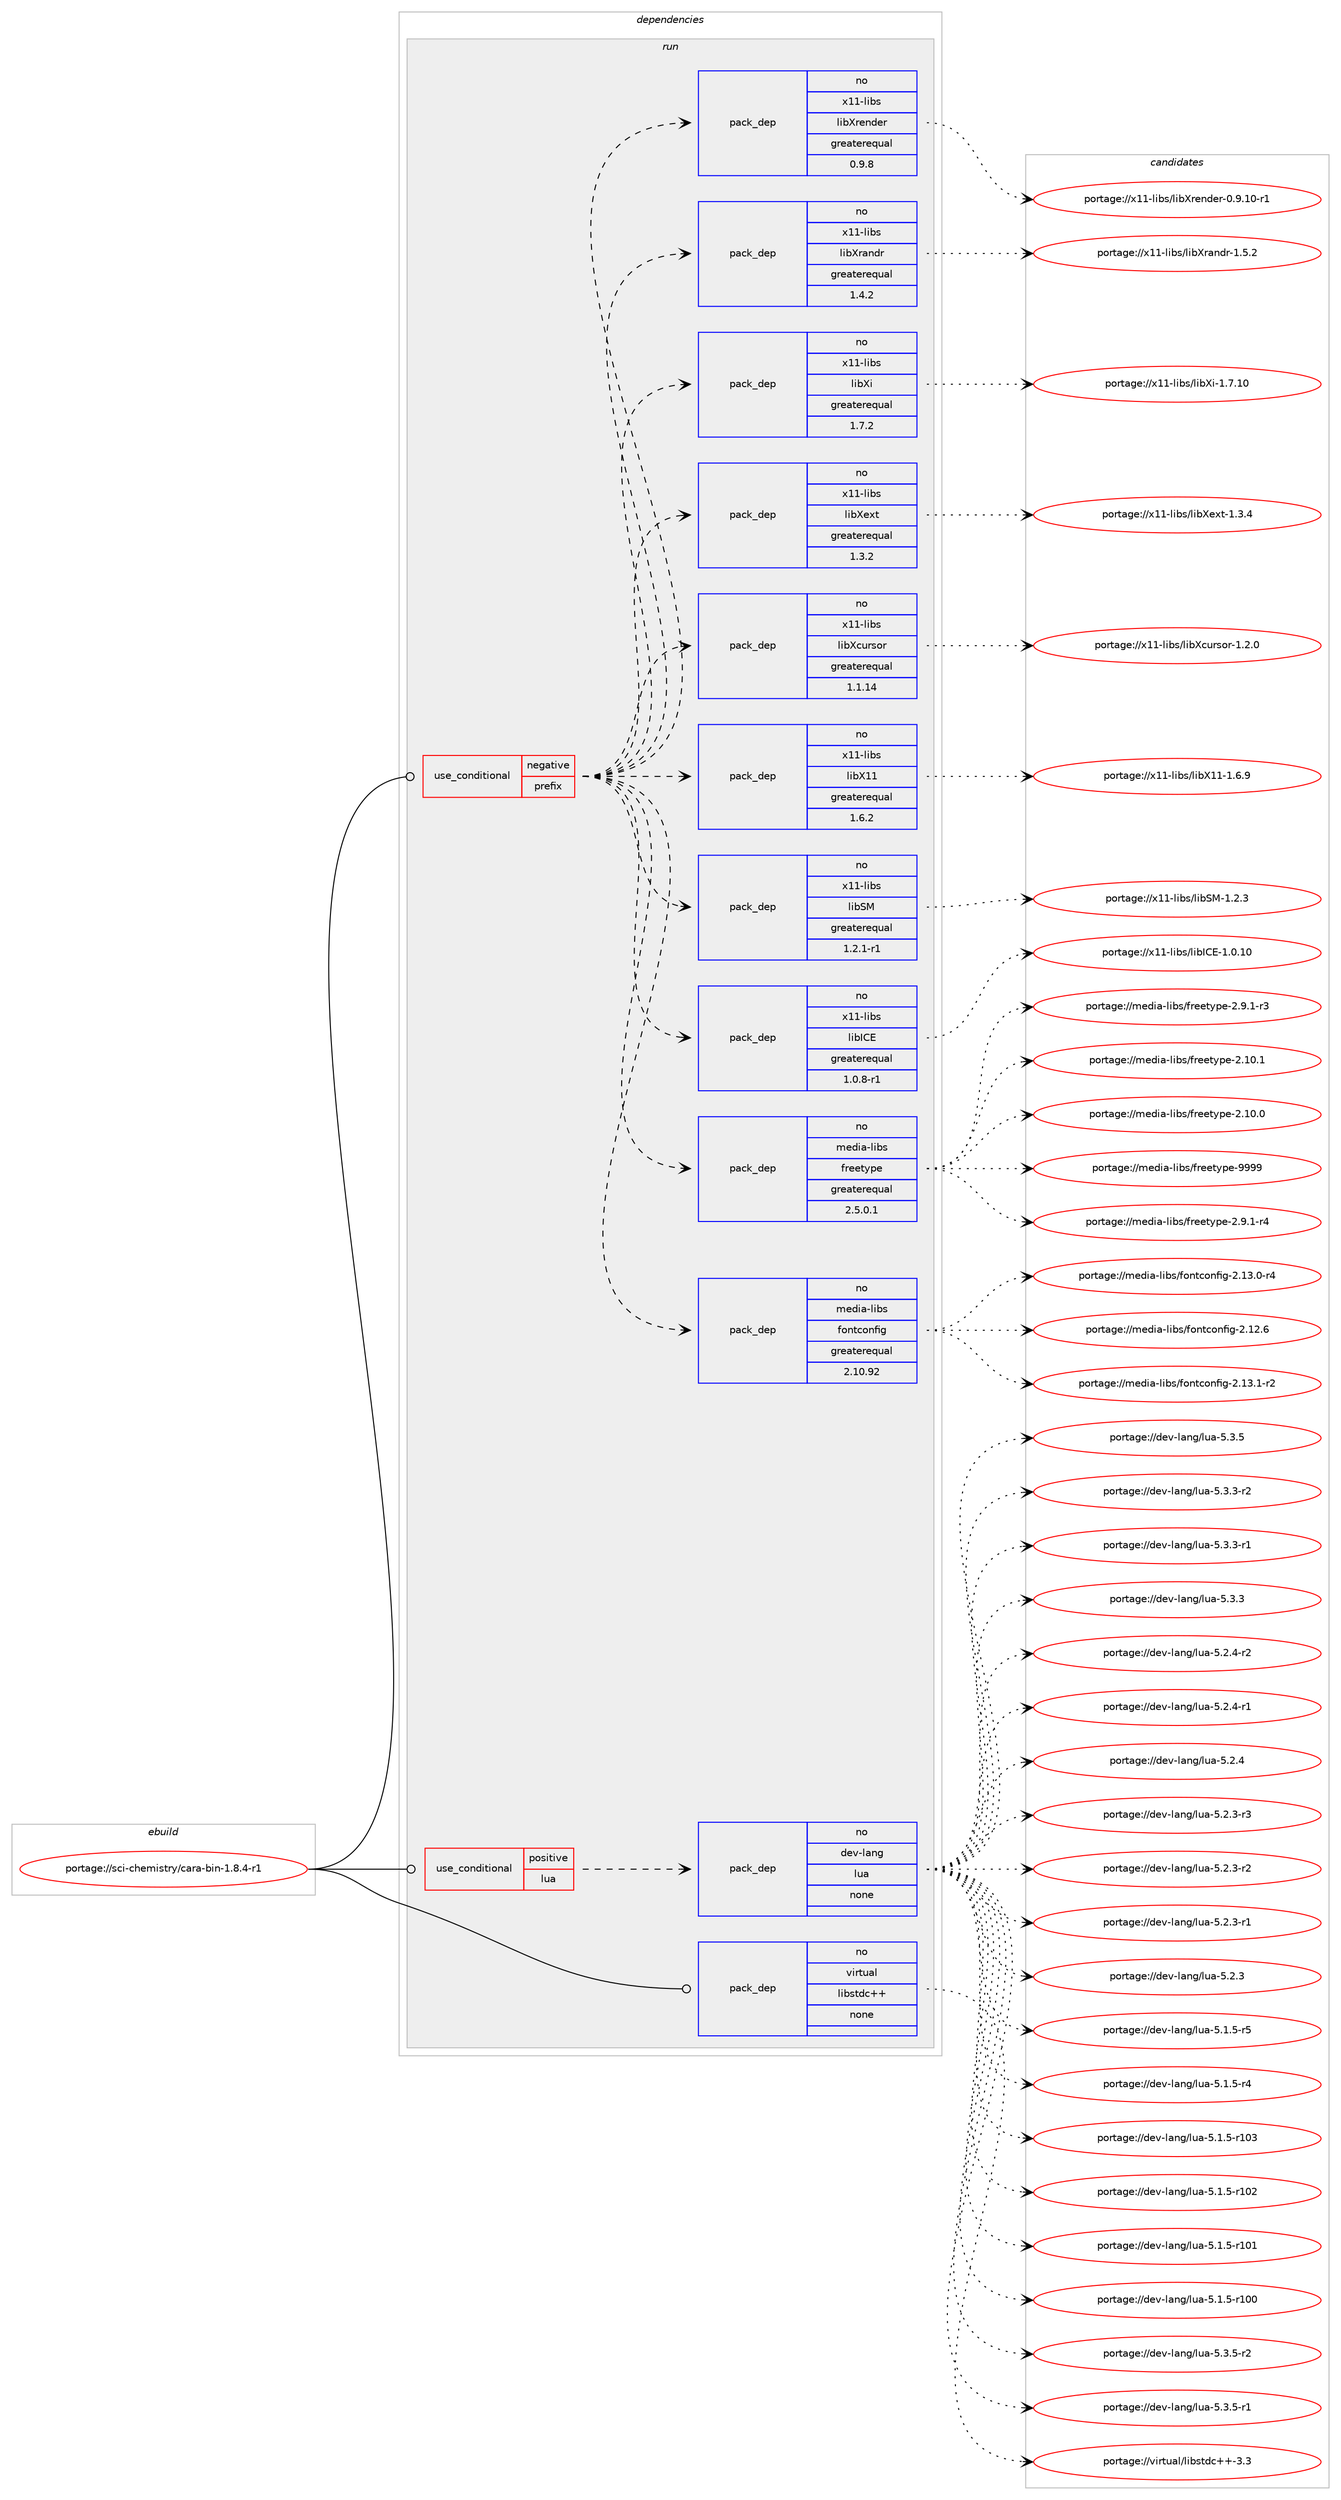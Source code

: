 digraph prolog {

# *************
# Graph options
# *************

newrank=true;
concentrate=true;
compound=true;
graph [rankdir=LR,fontname=Helvetica,fontsize=10,ranksep=1.5];#, ranksep=2.5, nodesep=0.2];
edge  [arrowhead=vee];
node  [fontname=Helvetica,fontsize=10];

# **********
# The ebuild
# **********

subgraph cluster_leftcol {
color=gray;
rank=same;
label=<<i>ebuild</i>>;
id [label="portage://sci-chemistry/cara-bin-1.8.4-r1", color=red, width=4, href="../sci-chemistry/cara-bin-1.8.4-r1.svg"];
}

# ****************
# The dependencies
# ****************

subgraph cluster_midcol {
color=gray;
label=<<i>dependencies</i>>;
subgraph cluster_compile {
fillcolor="#eeeeee";
style=filled;
label=<<i>compile</i>>;
}
subgraph cluster_compileandrun {
fillcolor="#eeeeee";
style=filled;
label=<<i>compile and run</i>>;
}
subgraph cluster_run {
fillcolor="#eeeeee";
style=filled;
label=<<i>run</i>>;
subgraph cond2967 {
dependency18479 [label=<<TABLE BORDER="0" CELLBORDER="1" CELLSPACING="0" CELLPADDING="4"><TR><TD ROWSPAN="3" CELLPADDING="10">use_conditional</TD></TR><TR><TD>negative</TD></TR><TR><TD>prefix</TD></TR></TABLE>>, shape=none, color=red];
subgraph pack15181 {
dependency18480 [label=<<TABLE BORDER="0" CELLBORDER="1" CELLSPACING="0" CELLPADDING="4" WIDTH="220"><TR><TD ROWSPAN="6" CELLPADDING="30">pack_dep</TD></TR><TR><TD WIDTH="110">no</TD></TR><TR><TD>media-libs</TD></TR><TR><TD>fontconfig</TD></TR><TR><TD>greaterequal</TD></TR><TR><TD>2.10.92</TD></TR></TABLE>>, shape=none, color=blue];
}
dependency18479:e -> dependency18480:w [weight=20,style="dashed",arrowhead="vee"];
subgraph pack15182 {
dependency18481 [label=<<TABLE BORDER="0" CELLBORDER="1" CELLSPACING="0" CELLPADDING="4" WIDTH="220"><TR><TD ROWSPAN="6" CELLPADDING="30">pack_dep</TD></TR><TR><TD WIDTH="110">no</TD></TR><TR><TD>media-libs</TD></TR><TR><TD>freetype</TD></TR><TR><TD>greaterequal</TD></TR><TR><TD>2.5.0.1</TD></TR></TABLE>>, shape=none, color=blue];
}
dependency18479:e -> dependency18481:w [weight=20,style="dashed",arrowhead="vee"];
subgraph pack15183 {
dependency18482 [label=<<TABLE BORDER="0" CELLBORDER="1" CELLSPACING="0" CELLPADDING="4" WIDTH="220"><TR><TD ROWSPAN="6" CELLPADDING="30">pack_dep</TD></TR><TR><TD WIDTH="110">no</TD></TR><TR><TD>x11-libs</TD></TR><TR><TD>libICE</TD></TR><TR><TD>greaterequal</TD></TR><TR><TD>1.0.8-r1</TD></TR></TABLE>>, shape=none, color=blue];
}
dependency18479:e -> dependency18482:w [weight=20,style="dashed",arrowhead="vee"];
subgraph pack15184 {
dependency18483 [label=<<TABLE BORDER="0" CELLBORDER="1" CELLSPACING="0" CELLPADDING="4" WIDTH="220"><TR><TD ROWSPAN="6" CELLPADDING="30">pack_dep</TD></TR><TR><TD WIDTH="110">no</TD></TR><TR><TD>x11-libs</TD></TR><TR><TD>libSM</TD></TR><TR><TD>greaterequal</TD></TR><TR><TD>1.2.1-r1</TD></TR></TABLE>>, shape=none, color=blue];
}
dependency18479:e -> dependency18483:w [weight=20,style="dashed",arrowhead="vee"];
subgraph pack15185 {
dependency18484 [label=<<TABLE BORDER="0" CELLBORDER="1" CELLSPACING="0" CELLPADDING="4" WIDTH="220"><TR><TD ROWSPAN="6" CELLPADDING="30">pack_dep</TD></TR><TR><TD WIDTH="110">no</TD></TR><TR><TD>x11-libs</TD></TR><TR><TD>libX11</TD></TR><TR><TD>greaterequal</TD></TR><TR><TD>1.6.2</TD></TR></TABLE>>, shape=none, color=blue];
}
dependency18479:e -> dependency18484:w [weight=20,style="dashed",arrowhead="vee"];
subgraph pack15186 {
dependency18485 [label=<<TABLE BORDER="0" CELLBORDER="1" CELLSPACING="0" CELLPADDING="4" WIDTH="220"><TR><TD ROWSPAN="6" CELLPADDING="30">pack_dep</TD></TR><TR><TD WIDTH="110">no</TD></TR><TR><TD>x11-libs</TD></TR><TR><TD>libXcursor</TD></TR><TR><TD>greaterequal</TD></TR><TR><TD>1.1.14</TD></TR></TABLE>>, shape=none, color=blue];
}
dependency18479:e -> dependency18485:w [weight=20,style="dashed",arrowhead="vee"];
subgraph pack15187 {
dependency18486 [label=<<TABLE BORDER="0" CELLBORDER="1" CELLSPACING="0" CELLPADDING="4" WIDTH="220"><TR><TD ROWSPAN="6" CELLPADDING="30">pack_dep</TD></TR><TR><TD WIDTH="110">no</TD></TR><TR><TD>x11-libs</TD></TR><TR><TD>libXext</TD></TR><TR><TD>greaterequal</TD></TR><TR><TD>1.3.2</TD></TR></TABLE>>, shape=none, color=blue];
}
dependency18479:e -> dependency18486:w [weight=20,style="dashed",arrowhead="vee"];
subgraph pack15188 {
dependency18487 [label=<<TABLE BORDER="0" CELLBORDER="1" CELLSPACING="0" CELLPADDING="4" WIDTH="220"><TR><TD ROWSPAN="6" CELLPADDING="30">pack_dep</TD></TR><TR><TD WIDTH="110">no</TD></TR><TR><TD>x11-libs</TD></TR><TR><TD>libXi</TD></TR><TR><TD>greaterequal</TD></TR><TR><TD>1.7.2</TD></TR></TABLE>>, shape=none, color=blue];
}
dependency18479:e -> dependency18487:w [weight=20,style="dashed",arrowhead="vee"];
subgraph pack15189 {
dependency18488 [label=<<TABLE BORDER="0" CELLBORDER="1" CELLSPACING="0" CELLPADDING="4" WIDTH="220"><TR><TD ROWSPAN="6" CELLPADDING="30">pack_dep</TD></TR><TR><TD WIDTH="110">no</TD></TR><TR><TD>x11-libs</TD></TR><TR><TD>libXrandr</TD></TR><TR><TD>greaterequal</TD></TR><TR><TD>1.4.2</TD></TR></TABLE>>, shape=none, color=blue];
}
dependency18479:e -> dependency18488:w [weight=20,style="dashed",arrowhead="vee"];
subgraph pack15190 {
dependency18489 [label=<<TABLE BORDER="0" CELLBORDER="1" CELLSPACING="0" CELLPADDING="4" WIDTH="220"><TR><TD ROWSPAN="6" CELLPADDING="30">pack_dep</TD></TR><TR><TD WIDTH="110">no</TD></TR><TR><TD>x11-libs</TD></TR><TR><TD>libXrender</TD></TR><TR><TD>greaterequal</TD></TR><TR><TD>0.9.8</TD></TR></TABLE>>, shape=none, color=blue];
}
dependency18479:e -> dependency18489:w [weight=20,style="dashed",arrowhead="vee"];
}
id:e -> dependency18479:w [weight=20,style="solid",arrowhead="odot"];
subgraph cond2968 {
dependency18490 [label=<<TABLE BORDER="0" CELLBORDER="1" CELLSPACING="0" CELLPADDING="4"><TR><TD ROWSPAN="3" CELLPADDING="10">use_conditional</TD></TR><TR><TD>positive</TD></TR><TR><TD>lua</TD></TR></TABLE>>, shape=none, color=red];
subgraph pack15191 {
dependency18491 [label=<<TABLE BORDER="0" CELLBORDER="1" CELLSPACING="0" CELLPADDING="4" WIDTH="220"><TR><TD ROWSPAN="6" CELLPADDING="30">pack_dep</TD></TR><TR><TD WIDTH="110">no</TD></TR><TR><TD>dev-lang</TD></TR><TR><TD>lua</TD></TR><TR><TD>none</TD></TR><TR><TD></TD></TR></TABLE>>, shape=none, color=blue];
}
dependency18490:e -> dependency18491:w [weight=20,style="dashed",arrowhead="vee"];
}
id:e -> dependency18490:w [weight=20,style="solid",arrowhead="odot"];
subgraph pack15192 {
dependency18492 [label=<<TABLE BORDER="0" CELLBORDER="1" CELLSPACING="0" CELLPADDING="4" WIDTH="220"><TR><TD ROWSPAN="6" CELLPADDING="30">pack_dep</TD></TR><TR><TD WIDTH="110">no</TD></TR><TR><TD>virtual</TD></TR><TR><TD>libstdc++</TD></TR><TR><TD>none</TD></TR><TR><TD></TD></TR></TABLE>>, shape=none, color=blue];
}
id:e -> dependency18492:w [weight=20,style="solid",arrowhead="odot"];
}
}

# **************
# The candidates
# **************

subgraph cluster_choices {
rank=same;
color=gray;
label=<<i>candidates</i>>;

subgraph choice15181 {
color=black;
nodesep=1;
choice1091011001059745108105981154710211111011699111110102105103455046495146494511450 [label="portage://media-libs/fontconfig-2.13.1-r2", color=red, width=4,href="../media-libs/fontconfig-2.13.1-r2.svg"];
choice1091011001059745108105981154710211111011699111110102105103455046495146484511452 [label="portage://media-libs/fontconfig-2.13.0-r4", color=red, width=4,href="../media-libs/fontconfig-2.13.0-r4.svg"];
choice109101100105974510810598115471021111101169911111010210510345504649504654 [label="portage://media-libs/fontconfig-2.12.6", color=red, width=4,href="../media-libs/fontconfig-2.12.6.svg"];
dependency18480:e -> choice1091011001059745108105981154710211111011699111110102105103455046495146494511450:w [style=dotted,weight="100"];
dependency18480:e -> choice1091011001059745108105981154710211111011699111110102105103455046495146484511452:w [style=dotted,weight="100"];
dependency18480:e -> choice109101100105974510810598115471021111101169911111010210510345504649504654:w [style=dotted,weight="100"];
}
subgraph choice15182 {
color=black;
nodesep=1;
choice109101100105974510810598115471021141011011161211121014557575757 [label="portage://media-libs/freetype-9999", color=red, width=4,href="../media-libs/freetype-9999.svg"];
choice109101100105974510810598115471021141011011161211121014550465746494511452 [label="portage://media-libs/freetype-2.9.1-r4", color=red, width=4,href="../media-libs/freetype-2.9.1-r4.svg"];
choice109101100105974510810598115471021141011011161211121014550465746494511451 [label="portage://media-libs/freetype-2.9.1-r3", color=red, width=4,href="../media-libs/freetype-2.9.1-r3.svg"];
choice1091011001059745108105981154710211410110111612111210145504649484649 [label="portage://media-libs/freetype-2.10.1", color=red, width=4,href="../media-libs/freetype-2.10.1.svg"];
choice1091011001059745108105981154710211410110111612111210145504649484648 [label="portage://media-libs/freetype-2.10.0", color=red, width=4,href="../media-libs/freetype-2.10.0.svg"];
dependency18481:e -> choice109101100105974510810598115471021141011011161211121014557575757:w [style=dotted,weight="100"];
dependency18481:e -> choice109101100105974510810598115471021141011011161211121014550465746494511452:w [style=dotted,weight="100"];
dependency18481:e -> choice109101100105974510810598115471021141011011161211121014550465746494511451:w [style=dotted,weight="100"];
dependency18481:e -> choice1091011001059745108105981154710211410110111612111210145504649484649:w [style=dotted,weight="100"];
dependency18481:e -> choice1091011001059745108105981154710211410110111612111210145504649484648:w [style=dotted,weight="100"];
}
subgraph choice15183 {
color=black;
nodesep=1;
choice12049494510810598115471081059873676945494648464948 [label="portage://x11-libs/libICE-1.0.10", color=red, width=4,href="../x11-libs/libICE-1.0.10.svg"];
dependency18482:e -> choice12049494510810598115471081059873676945494648464948:w [style=dotted,weight="100"];
}
subgraph choice15184 {
color=black;
nodesep=1;
choice1204949451081059811547108105988377454946504651 [label="portage://x11-libs/libSM-1.2.3", color=red, width=4,href="../x11-libs/libSM-1.2.3.svg"];
dependency18483:e -> choice1204949451081059811547108105988377454946504651:w [style=dotted,weight="100"];
}
subgraph choice15185 {
color=black;
nodesep=1;
choice120494945108105981154710810598884949454946544657 [label="portage://x11-libs/libX11-1.6.9", color=red, width=4,href="../x11-libs/libX11-1.6.9.svg"];
dependency18484:e -> choice120494945108105981154710810598884949454946544657:w [style=dotted,weight="100"];
}
subgraph choice15186 {
color=black;
nodesep=1;
choice1204949451081059811547108105988899117114115111114454946504648 [label="portage://x11-libs/libXcursor-1.2.0", color=red, width=4,href="../x11-libs/libXcursor-1.2.0.svg"];
dependency18485:e -> choice1204949451081059811547108105988899117114115111114454946504648:w [style=dotted,weight="100"];
}
subgraph choice15187 {
color=black;
nodesep=1;
choice12049494510810598115471081059888101120116454946514652 [label="portage://x11-libs/libXext-1.3.4", color=red, width=4,href="../x11-libs/libXext-1.3.4.svg"];
dependency18486:e -> choice12049494510810598115471081059888101120116454946514652:w [style=dotted,weight="100"];
}
subgraph choice15188 {
color=black;
nodesep=1;
choice1204949451081059811547108105988810545494655464948 [label="portage://x11-libs/libXi-1.7.10", color=red, width=4,href="../x11-libs/libXi-1.7.10.svg"];
dependency18487:e -> choice1204949451081059811547108105988810545494655464948:w [style=dotted,weight="100"];
}
subgraph choice15189 {
color=black;
nodesep=1;
choice1204949451081059811547108105988811497110100114454946534650 [label="portage://x11-libs/libXrandr-1.5.2", color=red, width=4,href="../x11-libs/libXrandr-1.5.2.svg"];
dependency18488:e -> choice1204949451081059811547108105988811497110100114454946534650:w [style=dotted,weight="100"];
}
subgraph choice15190 {
color=black;
nodesep=1;
choice12049494510810598115471081059888114101110100101114454846574649484511449 [label="portage://x11-libs/libXrender-0.9.10-r1", color=red, width=4,href="../x11-libs/libXrender-0.9.10-r1.svg"];
dependency18489:e -> choice12049494510810598115471081059888114101110100101114454846574649484511449:w [style=dotted,weight="100"];
}
subgraph choice15191 {
color=black;
nodesep=1;
choice100101118451089711010347108117974553465146534511450 [label="portage://dev-lang/lua-5.3.5-r2", color=red, width=4,href="../dev-lang/lua-5.3.5-r2.svg"];
choice100101118451089711010347108117974553465146534511449 [label="portage://dev-lang/lua-5.3.5-r1", color=red, width=4,href="../dev-lang/lua-5.3.5-r1.svg"];
choice10010111845108971101034710811797455346514653 [label="portage://dev-lang/lua-5.3.5", color=red, width=4,href="../dev-lang/lua-5.3.5.svg"];
choice100101118451089711010347108117974553465146514511450 [label="portage://dev-lang/lua-5.3.3-r2", color=red, width=4,href="../dev-lang/lua-5.3.3-r2.svg"];
choice100101118451089711010347108117974553465146514511449 [label="portage://dev-lang/lua-5.3.3-r1", color=red, width=4,href="../dev-lang/lua-5.3.3-r1.svg"];
choice10010111845108971101034710811797455346514651 [label="portage://dev-lang/lua-5.3.3", color=red, width=4,href="../dev-lang/lua-5.3.3.svg"];
choice100101118451089711010347108117974553465046524511450 [label="portage://dev-lang/lua-5.2.4-r2", color=red, width=4,href="../dev-lang/lua-5.2.4-r2.svg"];
choice100101118451089711010347108117974553465046524511449 [label="portage://dev-lang/lua-5.2.4-r1", color=red, width=4,href="../dev-lang/lua-5.2.4-r1.svg"];
choice10010111845108971101034710811797455346504652 [label="portage://dev-lang/lua-5.2.4", color=red, width=4,href="../dev-lang/lua-5.2.4.svg"];
choice100101118451089711010347108117974553465046514511451 [label="portage://dev-lang/lua-5.2.3-r3", color=red, width=4,href="../dev-lang/lua-5.2.3-r3.svg"];
choice100101118451089711010347108117974553465046514511450 [label="portage://dev-lang/lua-5.2.3-r2", color=red, width=4,href="../dev-lang/lua-5.2.3-r2.svg"];
choice100101118451089711010347108117974553465046514511449 [label="portage://dev-lang/lua-5.2.3-r1", color=red, width=4,href="../dev-lang/lua-5.2.3-r1.svg"];
choice10010111845108971101034710811797455346504651 [label="portage://dev-lang/lua-5.2.3", color=red, width=4,href="../dev-lang/lua-5.2.3.svg"];
choice100101118451089711010347108117974553464946534511453 [label="portage://dev-lang/lua-5.1.5-r5", color=red, width=4,href="../dev-lang/lua-5.1.5-r5.svg"];
choice100101118451089711010347108117974553464946534511452 [label="portage://dev-lang/lua-5.1.5-r4", color=red, width=4,href="../dev-lang/lua-5.1.5-r4.svg"];
choice1001011184510897110103471081179745534649465345114494851 [label="portage://dev-lang/lua-5.1.5-r103", color=red, width=4,href="../dev-lang/lua-5.1.5-r103.svg"];
choice1001011184510897110103471081179745534649465345114494850 [label="portage://dev-lang/lua-5.1.5-r102", color=red, width=4,href="../dev-lang/lua-5.1.5-r102.svg"];
choice1001011184510897110103471081179745534649465345114494849 [label="portage://dev-lang/lua-5.1.5-r101", color=red, width=4,href="../dev-lang/lua-5.1.5-r101.svg"];
choice1001011184510897110103471081179745534649465345114494848 [label="portage://dev-lang/lua-5.1.5-r100", color=red, width=4,href="../dev-lang/lua-5.1.5-r100.svg"];
dependency18491:e -> choice100101118451089711010347108117974553465146534511450:w [style=dotted,weight="100"];
dependency18491:e -> choice100101118451089711010347108117974553465146534511449:w [style=dotted,weight="100"];
dependency18491:e -> choice10010111845108971101034710811797455346514653:w [style=dotted,weight="100"];
dependency18491:e -> choice100101118451089711010347108117974553465146514511450:w [style=dotted,weight="100"];
dependency18491:e -> choice100101118451089711010347108117974553465146514511449:w [style=dotted,weight="100"];
dependency18491:e -> choice10010111845108971101034710811797455346514651:w [style=dotted,weight="100"];
dependency18491:e -> choice100101118451089711010347108117974553465046524511450:w [style=dotted,weight="100"];
dependency18491:e -> choice100101118451089711010347108117974553465046524511449:w [style=dotted,weight="100"];
dependency18491:e -> choice10010111845108971101034710811797455346504652:w [style=dotted,weight="100"];
dependency18491:e -> choice100101118451089711010347108117974553465046514511451:w [style=dotted,weight="100"];
dependency18491:e -> choice100101118451089711010347108117974553465046514511450:w [style=dotted,weight="100"];
dependency18491:e -> choice100101118451089711010347108117974553465046514511449:w [style=dotted,weight="100"];
dependency18491:e -> choice10010111845108971101034710811797455346504651:w [style=dotted,weight="100"];
dependency18491:e -> choice100101118451089711010347108117974553464946534511453:w [style=dotted,weight="100"];
dependency18491:e -> choice100101118451089711010347108117974553464946534511452:w [style=dotted,weight="100"];
dependency18491:e -> choice1001011184510897110103471081179745534649465345114494851:w [style=dotted,weight="100"];
dependency18491:e -> choice1001011184510897110103471081179745534649465345114494850:w [style=dotted,weight="100"];
dependency18491:e -> choice1001011184510897110103471081179745534649465345114494849:w [style=dotted,weight="100"];
dependency18491:e -> choice1001011184510897110103471081179745534649465345114494848:w [style=dotted,weight="100"];
}
subgraph choice15192 {
color=black;
nodesep=1;
choice11810511411611797108471081059811511610099434345514651 [label="portage://virtual/libstdc++-3.3", color=red, width=4,href="../virtual/libstdc++-3.3.svg"];
dependency18492:e -> choice11810511411611797108471081059811511610099434345514651:w [style=dotted,weight="100"];
}
}

}
